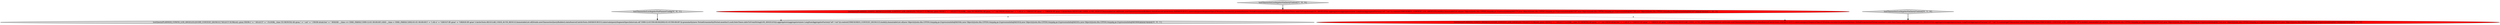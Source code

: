 digraph {
5 [style = filled, label = "testQuery(PLANNER_CONFIG_LOS_ANGELES,QUERY_CONTEXT_DEFAULT,\"SELECT SUM(cnt), gran FROM (\" + \" SELECT\" + \" FLOOR(__time TO MONTH) AS gran,\" + \" cnt\" + \" FROM druid.foo\" + \" WHERE __time >= TIME_PARSE('1999-12-01 00:00:00') AND __time < TIME_PARSE('2002-01-01 00:00:00')\" + \") AS x\" + \"GROUP BY gran\" + \"ORDER BY gran\",CalciteTests.REGULAR_USER_AUTH_RESULT,ImmutableList.of(Druids.newTimeseriesQueryBuilder().dataSource(CalciteTests.DATASOURCE1).intervals(querySegmentSpec(Intervals.of(\"1999-12-01T00-08:00/2002-01-01T00-08:00\"))).granularity(new PeriodGranularity(Period.months(1),null,DateTimes.inferTzFromString(LOS_ANGELES))).aggregators(aggregators(new LongSumAggregatorFactory(\"a0\",\"cnt\"))).context(TIMESERIES_CONTEXT_DEFAULT).build()),ImmutableList.of(new Object((((edu.fdu.CPPDG.tinypdg.pe.ExpressionInfo@8d164c,new Object((((edu.fdu.CPPDG.tinypdg.pe.ExpressionInfo@8d1654,new Object((((edu.fdu.CPPDG.tinypdg.pe.ExpressionInfo@8d165c,new Object((((edu.fdu.CPPDG.tinypdg.pe.ExpressionInfo@8d1664))@@@3@@@['0', '0', '1']", fillcolor = lightgray, shape = ellipse image = "AAA0AAABBB3BBB"];
4 [style = filled, label = "testTimeseriesLosAngelesViaPlannerConfig['0', '0', '1']", fillcolor = lightgray, shape = diamond image = "AAA0AAABBB3BBB"];
0 [style = filled, label = "testTimeseriesLosAngelesViaQueryContext['1', '0', '0']", fillcolor = lightgray, shape = diamond image = "AAA0AAABBB1BBB"];
3 [style = filled, label = "testTimeseriesLosAngelesViaQueryContext['0', '1', '0']", fillcolor = lightgray, shape = diamond image = "AAA0AAABBB2BBB"];
2 [style = filled, label = "testQuery(PLANNER_CONFIG_DEFAULT,QUERY_CONTEXT_LOS_ANGELES,\"SELECT SUM(cnt), gran FROM (\" + \" SELECT FLOOR(__time TO MONTH) AS gran,\" + \" cnt FROM druid.foo\" + \") AS x\" + \"GROUP BY gran\" + \"ORDER BY gran\",CalciteTests.REGULAR_USER_AUTH_RESULT,ImmutableList.of(Druids.newTimeseriesQueryBuilder().dataSource(CalciteTests.DATASOURCE1).intervals(querySegmentSpec(Filtration.eternity())).granularity(new PeriodGranularity(Period.months(1),null,DateTimes.inferTzFromString(LOS_ANGELES))).aggregators(aggregators(new LongSumAggregatorFactory(\"a0\",\"cnt\"))).context(getTimeseriesContextWithFloorTime(TIMESERIES_CONTEXT_LOS_ANGELES,\"d0\")).build()),ImmutableList.of(new Object((((edu.fdu.CPPDG.tinypdg.pe.ExpressionInfo@8d15e5,new Object((((edu.fdu.CPPDG.tinypdg.pe.ExpressionInfo@8d15ed,new Object((((edu.fdu.CPPDG.tinypdg.pe.ExpressionInfo@8d15f5,new Object((((edu.fdu.CPPDG.tinypdg.pe.ExpressionInfo@8d15fd))@@@3@@@['0', '1', '0']", fillcolor = red, shape = ellipse image = "AAA1AAABBB2BBB"];
1 [style = filled, label = "testQuery(PLANNER_CONFIG_DEFAULT,QUERY_CONTEXT_LOS_ANGELES,\"SELECT SUM(cnt), gran FROM (\" + \" SELECT FLOOR(__time TO MONTH) AS gran,\" + \" cnt FROM druid.foo\" + \") AS x\" + \"GROUP BY gran\" + \"ORDER BY gran\",CalciteTests.REGULAR_USER_AUTH_RESULT,ImmutableList.of(Druids.newTimeseriesQueryBuilder().dataSource(CalciteTests.DATASOURCE1).intervals(querySegmentSpec(Filtration.eternity())).granularity(new PeriodGranularity(Period.months(1),null,DateTimes.inferTzFromString(LOS_ANGELES))).aggregators(aggregators(new LongSumAggregatorFactory(\"a0\",\"cnt\"))).context(TIMESERIES_CONTEXT_LOS_ANGELES).build()),ImmutableList.of(new Object((((edu.fdu.CPPDG.tinypdg.pe.ExpressionInfo@8d157f,new Object((((edu.fdu.CPPDG.tinypdg.pe.ExpressionInfo@8d1587,new Object((((edu.fdu.CPPDG.tinypdg.pe.ExpressionInfo@8d158f,new Object((((edu.fdu.CPPDG.tinypdg.pe.ExpressionInfo@8d1597))@@@3@@@['1', '0', '0']", fillcolor = red, shape = ellipse image = "AAA1AAABBB1BBB"];
1->2 [style = dashed, label="0"];
1->5 [style = dashed, label="0"];
3->2 [style = bold, label=""];
4->5 [style = bold, label=""];
0->1 [style = bold, label=""];
}
